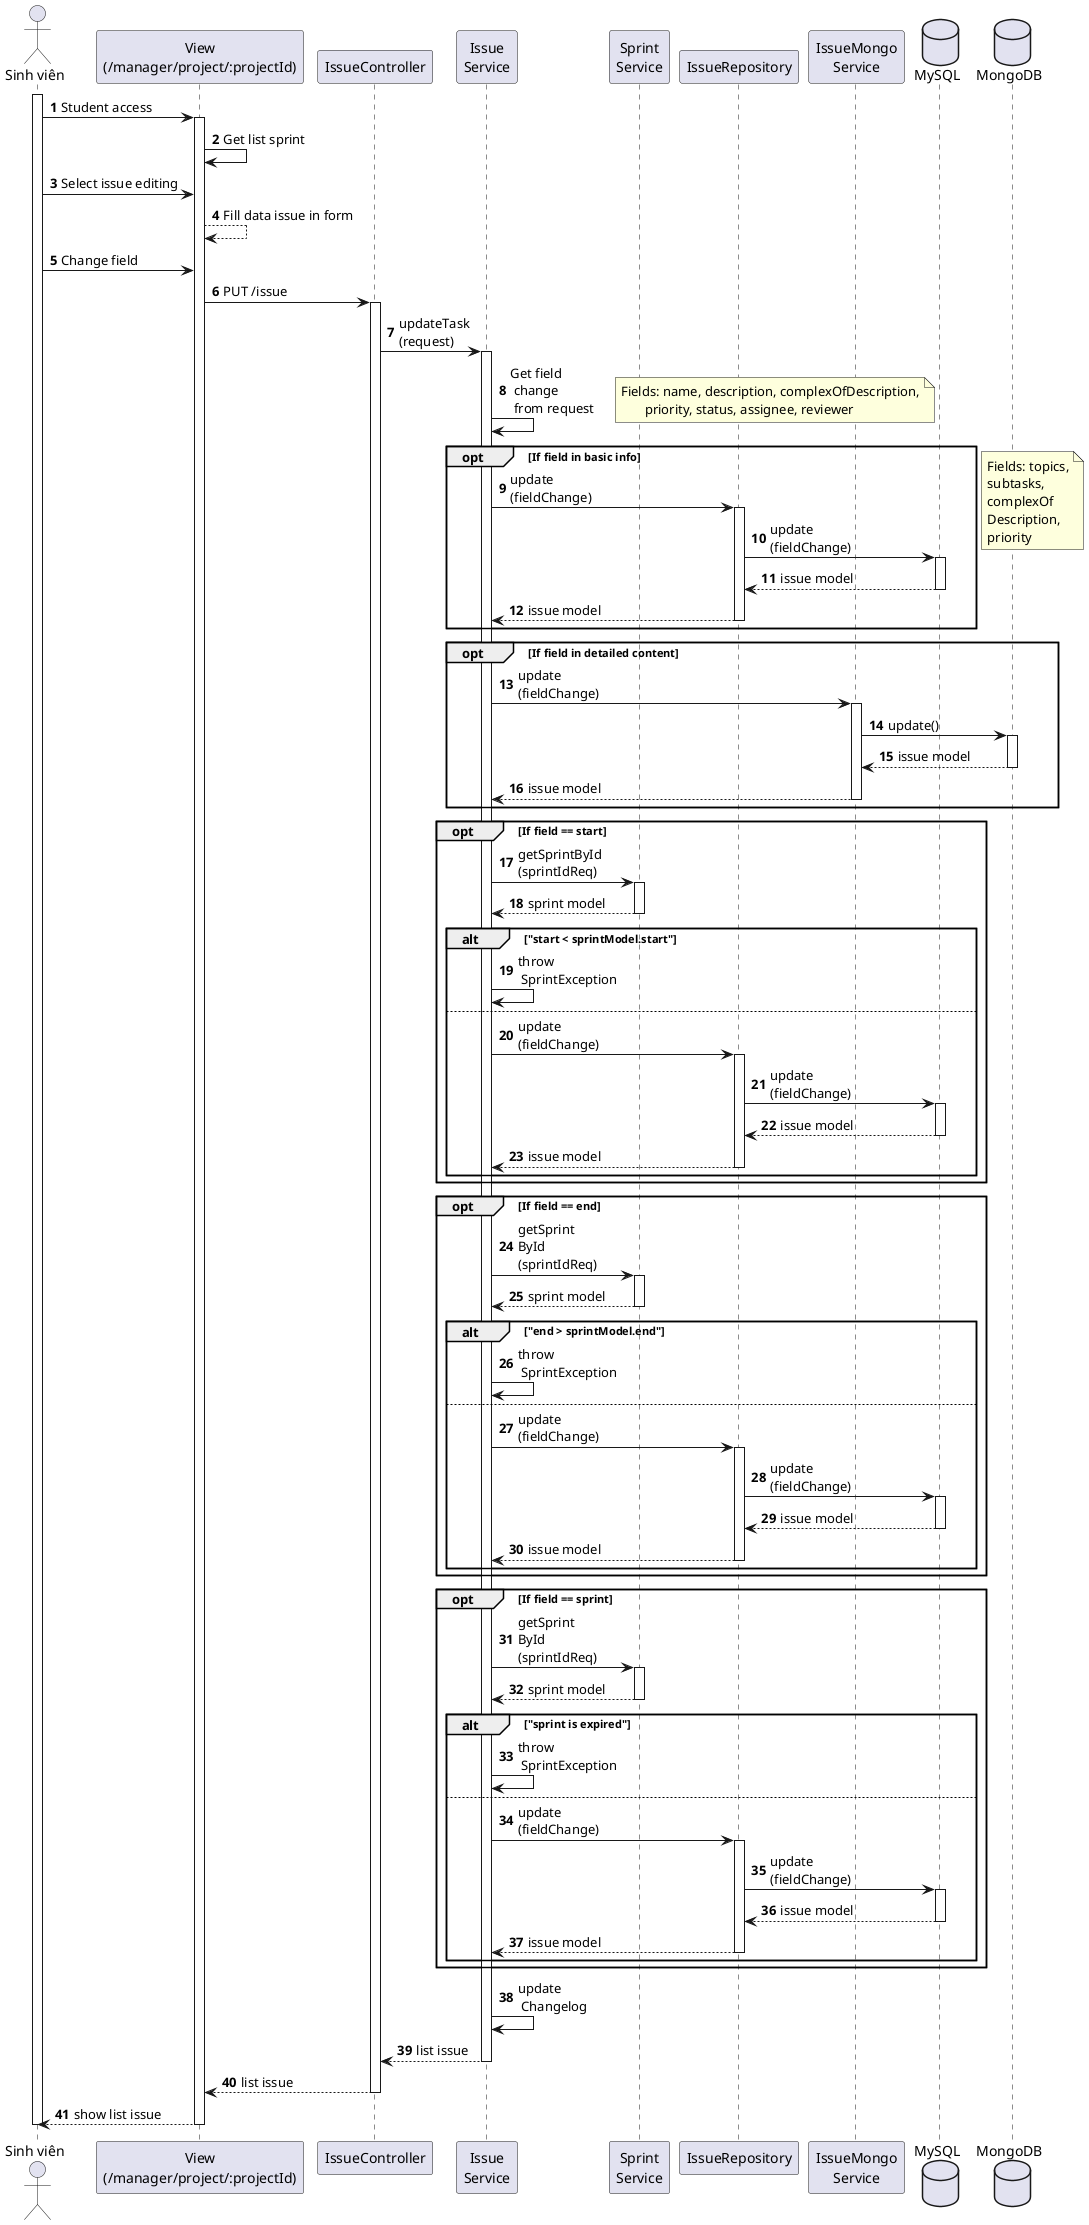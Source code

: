 @startuml
autonumber
actor "Sinh viên" as SV
participant "View\n(/manager/project/:projectId)" as View
participant "IssueController" as Controller
participant "Issue\nService" as Service
participant "Sprint\nService" as SprintService
participant "IssueRepository" as Repo
participant "IssueMongo\nService" as IssueMongoService
database "MySQL" as MySQL
database "MongoDB" as MongoDB

activate SV
SV -> View : Student access
activate View
View -> View : Get list sprint

SV -> View : Select issue editing
View --> View: Fill data issue in form
SV -> View: Change field

View -> Controller : PUT /issue
activate Controller
Controller -> Service : updateTask\n(request)
activate Service
Service -> Service : Get field \n change \n from request

opt If field in basic info
    note right
    Fields: name, description, complexOfDescription,
           priority, status, assignee, reviewer
    end note
    Service -> Repo: update\n(fieldChange)
    activate Repo
    Repo -> MySQL: update\n(fieldChange)
    activate MySQL
    MySQL --> Repo: issue model
    deactivate MySQL
    Repo --> Service: issue model
    deactivate Repo
end

opt If field in detailed content
    note right
    Fields: topics,
    subtasks,
    complexOf
    Description,
    priority
    end note
    Service -> IssueMongoService : update\n(fieldChange)
    activate IssueMongoService
    IssueMongoService -> MongoDB: update()
    activate MongoDB
    MongoDB --> IssueMongoService: issue model
    deactivate MongoDB
    IssueMongoService --> Service: issue model
    deactivate IssueMongoService
end

opt If field == start
    Service -> SprintService: getSprintById\n(sprintIdReq)
    activate SprintService
    SprintService --> Service: sprint model
    deactivate SprintService

    alt "start < sprintModel.start"
        Service -> Service: throw \n SprintException
    else
        Service -> Repo: update\n(fieldChange)
        activate Repo
        Repo -> MySQL: update\n(fieldChange)
        activate MySQL
        MySQL --> Repo: issue model
        deactivate MySQL
        Repo --> Service: issue model
        deactivate Repo
    end
end

opt If field == end
    Service -> SprintService: getSprint\nById\n(sprintIdReq)
    activate SprintService
    SprintService --> Service: sprint model
    deactivate SprintService

    alt "end > sprintModel.end"
        Service -> Service: throw \n SprintException
    else
        Service -> Repo: update\n(fieldChange)
        activate Repo
        Repo -> MySQL: update\n(fieldChange)
        activate MySQL
        MySQL --> Repo: issue model
        deactivate MySQL
        Repo --> Service: issue model
        deactivate Repo
    end
end

opt If field == sprint
    Service -> SprintService: getSprint\nById\n(sprintIdReq)
    activate SprintService
    SprintService --> Service:  sprint model
    deactivate SprintService

    alt "sprint is expired"
        Service -> Service: throw \n SprintException
    else
        Service -> Repo: update\n(fieldChange)
        activate Repo
        Repo -> MySQL: update\n(fieldChange)
        activate MySQL
        MySQL --> Repo: issue model
        deactivate MySQL
        Repo --> Service: issue model
        deactivate Repo
    end
end

Service -> Service: update \n Changelog

Service --> Controller :  list issue
deactivate Service

Controller --> View :  list issue
deactivate Controller

View --> SV : show list issue
deactivate View
deactivate SV
@enduml
